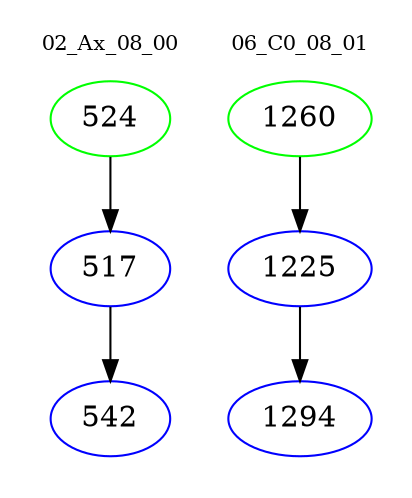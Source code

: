 digraph{
subgraph cluster_0 {
color = white
label = "02_Ax_08_00";
fontsize=10;
T0_524 [label="524", color="green"]
T0_524 -> T0_517 [color="black"]
T0_517 [label="517", color="blue"]
T0_517 -> T0_542 [color="black"]
T0_542 [label="542", color="blue"]
}
subgraph cluster_1 {
color = white
label = "06_C0_08_01";
fontsize=10;
T1_1260 [label="1260", color="green"]
T1_1260 -> T1_1225 [color="black"]
T1_1225 [label="1225", color="blue"]
T1_1225 -> T1_1294 [color="black"]
T1_1294 [label="1294", color="blue"]
}
}
